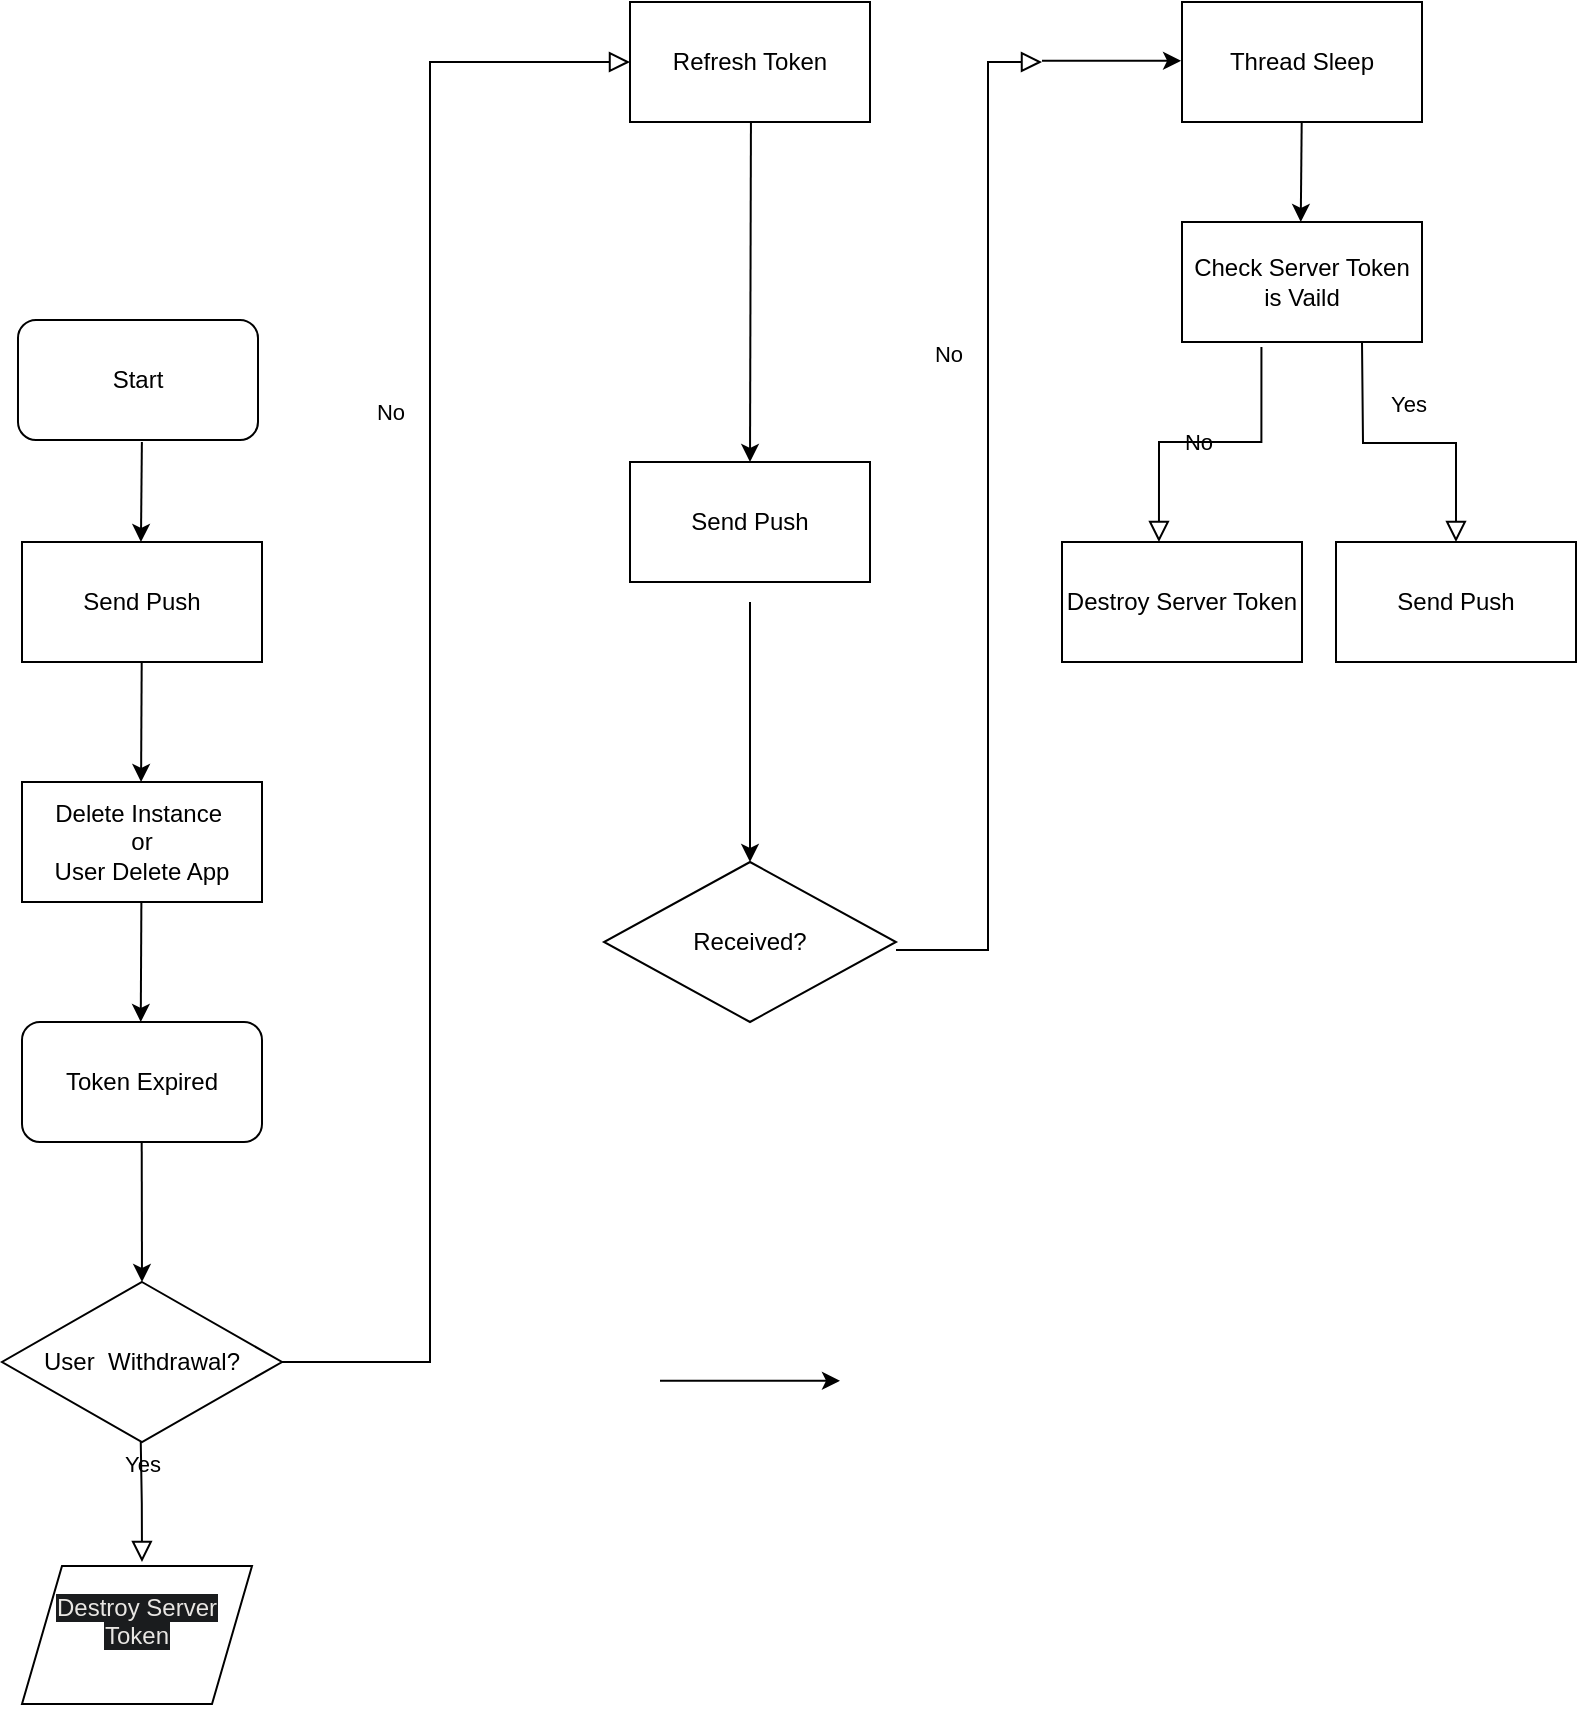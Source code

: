 <mxfile version="21.2.2" type="github">
  <diagram id="C5RBs43oDa-KdzZeNtuy" name="Page-1">
    <mxGraphModel dx="733" dy="1010" grid="0" gridSize="10" guides="1" tooltips="1" connect="1" arrows="1" fold="1" page="1" pageScale="1" pageWidth="827" pageHeight="1169" math="0" shadow="0">
      <root>
        <mxCell id="WIyWlLk6GJQsqaUBKTNV-0" />
        <mxCell id="WIyWlLk6GJQsqaUBKTNV-1" parent="WIyWlLk6GJQsqaUBKTNV-0" />
        <mxCell id="YxVvDUjzKu3Ku2uUFUvx-3" value="Start" style="rounded=1;whiteSpace=wrap;html=1;" vertex="1" parent="WIyWlLk6GJQsqaUBKTNV-1">
          <mxGeometry x="48" y="209" width="120" height="60" as="geometry" />
        </mxCell>
        <mxCell id="YxVvDUjzKu3Ku2uUFUvx-8" value="" style="endArrow=classic;html=1;rounded=0;" edge="1" parent="WIyWlLk6GJQsqaUBKTNV-1">
          <mxGeometry width="50" height="50" relative="1" as="geometry">
            <mxPoint x="109.94" y="270" as="sourcePoint" />
            <mxPoint x="109.47" y="320" as="targetPoint" />
          </mxGeometry>
        </mxCell>
        <mxCell id="YxVvDUjzKu3Ku2uUFUvx-9" value="Send Push" style="rounded=0;whiteSpace=wrap;html=1;" vertex="1" parent="WIyWlLk6GJQsqaUBKTNV-1">
          <mxGeometry x="50" y="320" width="120" height="60" as="geometry" />
        </mxCell>
        <mxCell id="YxVvDUjzKu3Ku2uUFUvx-10" value="" style="endArrow=classic;html=1;rounded=0;" edge="1" parent="WIyWlLk6GJQsqaUBKTNV-1">
          <mxGeometry width="50" height="50" relative="1" as="geometry">
            <mxPoint x="109.85" y="380" as="sourcePoint" />
            <mxPoint x="109.537" y="440" as="targetPoint" />
          </mxGeometry>
        </mxCell>
        <mxCell id="YxVvDUjzKu3Ku2uUFUvx-18" value="" style="endArrow=classic;html=1;rounded=0;" edge="1" parent="WIyWlLk6GJQsqaUBKTNV-1">
          <mxGeometry width="50" height="50" relative="1" as="geometry">
            <mxPoint x="369" y="739.38" as="sourcePoint" />
            <mxPoint x="459" y="739.38" as="targetPoint" />
          </mxGeometry>
        </mxCell>
        <mxCell id="YxVvDUjzKu3Ku2uUFUvx-19" value="Token Expired" style="rounded=1;whiteSpace=wrap;html=1;" vertex="1" parent="WIyWlLk6GJQsqaUBKTNV-1">
          <mxGeometry x="50" y="560" width="120" height="60" as="geometry" />
        </mxCell>
        <mxCell id="YxVvDUjzKu3Ku2uUFUvx-20" value="" style="endArrow=classic;html=1;rounded=0;" edge="1" parent="WIyWlLk6GJQsqaUBKTNV-1">
          <mxGeometry width="50" height="50" relative="1" as="geometry">
            <mxPoint x="109.69" y="500" as="sourcePoint" />
            <mxPoint x="109.377" y="560" as="targetPoint" />
          </mxGeometry>
        </mxCell>
        <mxCell id="YxVvDUjzKu3Ku2uUFUvx-21" value="Delete Instance&amp;nbsp;&lt;br&gt;or&lt;br&gt;User Delete App" style="rounded=0;whiteSpace=wrap;html=1;" vertex="1" parent="WIyWlLk6GJQsqaUBKTNV-1">
          <mxGeometry x="50" y="440" width="120" height="60" as="geometry" />
        </mxCell>
        <mxCell id="YxVvDUjzKu3Ku2uUFUvx-22" value="No" style="rounded=0;html=1;jettySize=auto;orthogonalLoop=1;fontSize=11;endArrow=block;endFill=0;endSize=8;strokeWidth=1;shadow=0;labelBackgroundColor=none;edgeStyle=orthogonalEdgeStyle;entryX=0;entryY=0.5;entryDx=0;entryDy=0;exitX=1;exitY=0.5;exitDx=0;exitDy=0;" edge="1" parent="WIyWlLk6GJQsqaUBKTNV-1" source="YxVvDUjzKu3Ku2uUFUvx-43" target="YxVvDUjzKu3Ku2uUFUvx-25">
          <mxGeometry x="0.333" y="20" relative="1" as="geometry">
            <mxPoint as="offset" />
            <mxPoint x="170" y="640" as="sourcePoint" />
            <mxPoint x="109" y="730" as="targetPoint" />
            <Array as="points">
              <mxPoint x="254" y="730" />
              <mxPoint x="254" y="80" />
            </Array>
          </mxGeometry>
        </mxCell>
        <mxCell id="YxVvDUjzKu3Ku2uUFUvx-24" value="" style="endArrow=classic;html=1;rounded=0;entryX=0.5;entryY=0;entryDx=0;entryDy=0;" edge="1" parent="WIyWlLk6GJQsqaUBKTNV-1" target="YxVvDUjzKu3Ku2uUFUvx-29">
          <mxGeometry width="50" height="50" relative="1" as="geometry">
            <mxPoint x="414.47" y="110" as="sourcePoint" />
            <mxPoint x="414" y="160" as="targetPoint" />
          </mxGeometry>
        </mxCell>
        <mxCell id="YxVvDUjzKu3Ku2uUFUvx-25" value="Refresh Token" style="rounded=0;whiteSpace=wrap;html=1;" vertex="1" parent="WIyWlLk6GJQsqaUBKTNV-1">
          <mxGeometry x="354" y="50" width="120" height="60" as="geometry" />
        </mxCell>
        <mxCell id="YxVvDUjzKu3Ku2uUFUvx-26" value="" style="endArrow=classic;html=1;rounded=0;entryX=0.5;entryY=0;entryDx=0;entryDy=0;" edge="1" parent="WIyWlLk6GJQsqaUBKTNV-1" target="YxVvDUjzKu3Ku2uUFUvx-30">
          <mxGeometry width="50" height="50" relative="1" as="geometry">
            <mxPoint x="414" y="350" as="sourcePoint" />
            <mxPoint x="414" y="270" as="targetPoint" />
          </mxGeometry>
        </mxCell>
        <mxCell id="YxVvDUjzKu3Ku2uUFUvx-27" value="Thread Sleep" style="rounded=0;whiteSpace=wrap;html=1;" vertex="1" parent="WIyWlLk6GJQsqaUBKTNV-1">
          <mxGeometry x="630.0" y="50" width="120" height="60" as="geometry" />
        </mxCell>
        <mxCell id="YxVvDUjzKu3Ku2uUFUvx-29" value="Send Push" style="rounded=0;whiteSpace=wrap;html=1;" vertex="1" parent="WIyWlLk6GJQsqaUBKTNV-1">
          <mxGeometry x="354" y="280" width="120" height="60" as="geometry" />
        </mxCell>
        <mxCell id="YxVvDUjzKu3Ku2uUFUvx-30" value="Received?" style="rhombus;whiteSpace=wrap;html=1;" vertex="1" parent="WIyWlLk6GJQsqaUBKTNV-1">
          <mxGeometry x="341" y="480" width="146" height="80" as="geometry" />
        </mxCell>
        <mxCell id="YxVvDUjzKu3Ku2uUFUvx-32" value="No" style="rounded=0;html=1;jettySize=auto;orthogonalLoop=1;fontSize=11;endArrow=block;endFill=0;endSize=8;strokeWidth=1;shadow=0;labelBackgroundColor=none;edgeStyle=orthogonalEdgeStyle;" edge="1" parent="WIyWlLk6GJQsqaUBKTNV-1">
          <mxGeometry x="0.333" y="20" relative="1" as="geometry">
            <mxPoint as="offset" />
            <mxPoint x="487" y="524" as="sourcePoint" />
            <mxPoint x="560" y="80" as="targetPoint" />
            <Array as="points">
              <mxPoint x="533" y="524" />
              <mxPoint x="533" y="80" />
            </Array>
          </mxGeometry>
        </mxCell>
        <mxCell id="YxVvDUjzKu3Ku2uUFUvx-33" value="" style="endArrow=classic;html=1;rounded=0;" edge="1" parent="WIyWlLk6GJQsqaUBKTNV-1">
          <mxGeometry width="50" height="50" relative="1" as="geometry">
            <mxPoint x="560" y="79.38" as="sourcePoint" />
            <mxPoint x="629.53" y="79.38" as="targetPoint" />
          </mxGeometry>
        </mxCell>
        <mxCell id="YxVvDUjzKu3Ku2uUFUvx-35" value="" style="endArrow=classic;html=1;rounded=0;" edge="1" parent="WIyWlLk6GJQsqaUBKTNV-1">
          <mxGeometry width="50" height="50" relative="1" as="geometry">
            <mxPoint x="689.85" y="110" as="sourcePoint" />
            <mxPoint x="689.38" y="160" as="targetPoint" />
          </mxGeometry>
        </mxCell>
        <mxCell id="YxVvDUjzKu3Ku2uUFUvx-36" value="Send Push" style="rounded=0;whiteSpace=wrap;html=1;" vertex="1" parent="WIyWlLk6GJQsqaUBKTNV-1">
          <mxGeometry x="707" y="320" width="120" height="60" as="geometry" />
        </mxCell>
        <mxCell id="YxVvDUjzKu3Ku2uUFUvx-37" value="Check Server Token&lt;br&gt;is Vaild" style="rounded=0;whiteSpace=wrap;html=1;" vertex="1" parent="WIyWlLk6GJQsqaUBKTNV-1">
          <mxGeometry x="630" y="160" width="120" height="60" as="geometry" />
        </mxCell>
        <mxCell id="YxVvDUjzKu3Ku2uUFUvx-38" value="Yes" style="rounded=0;html=1;jettySize=auto;orthogonalLoop=1;fontSize=11;endArrow=block;endFill=0;endSize=8;strokeWidth=1;shadow=0;labelBackgroundColor=none;edgeStyle=orthogonalEdgeStyle;entryX=0.5;entryY=0;entryDx=0;entryDy=0;" edge="1" parent="WIyWlLk6GJQsqaUBKTNV-1" target="YxVvDUjzKu3Ku2uUFUvx-36">
          <mxGeometry y="20" relative="1" as="geometry">
            <mxPoint as="offset" />
            <mxPoint x="720" y="220" as="sourcePoint" />
            <mxPoint x="689.38" y="260" as="targetPoint" />
          </mxGeometry>
        </mxCell>
        <mxCell id="YxVvDUjzKu3Ku2uUFUvx-39" value="Destroy Server Token" style="rounded=0;whiteSpace=wrap;html=1;" vertex="1" parent="WIyWlLk6GJQsqaUBKTNV-1">
          <mxGeometry x="570" y="320" width="120" height="60" as="geometry" />
        </mxCell>
        <mxCell id="YxVvDUjzKu3Ku2uUFUvx-40" value="No" style="rounded=0;html=1;jettySize=auto;orthogonalLoop=1;fontSize=11;endArrow=block;endFill=0;endSize=8;strokeWidth=1;shadow=0;labelBackgroundColor=none;edgeStyle=orthogonalEdgeStyle;entryX=0.404;entryY=0;entryDx=0;entryDy=0;entryPerimeter=0;exitX=0.331;exitY=1.042;exitDx=0;exitDy=0;exitPerimeter=0;" edge="1" parent="WIyWlLk6GJQsqaUBKTNV-1" source="YxVvDUjzKu3Ku2uUFUvx-37" target="YxVvDUjzKu3Ku2uUFUvx-39">
          <mxGeometry x="0.333" y="20" relative="1" as="geometry">
            <mxPoint as="offset" />
            <mxPoint x="700" y="220" as="sourcePoint" />
            <mxPoint x="630" y="310" as="targetPoint" />
          </mxGeometry>
        </mxCell>
        <mxCell id="YxVvDUjzKu3Ku2uUFUvx-42" value="" style="endArrow=classic;html=1;rounded=0;entryX=0.5;entryY=0;entryDx=0;entryDy=0;" edge="1" parent="WIyWlLk6GJQsqaUBKTNV-1" target="YxVvDUjzKu3Ku2uUFUvx-43">
          <mxGeometry width="50" height="50" relative="1" as="geometry">
            <mxPoint x="109.85" y="620" as="sourcePoint" />
            <mxPoint x="109.38" y="670" as="targetPoint" />
          </mxGeometry>
        </mxCell>
        <mxCell id="YxVvDUjzKu3Ku2uUFUvx-43" value="User&amp;nbsp; Withdrawal?" style="rhombus;whiteSpace=wrap;html=1;" vertex="1" parent="WIyWlLk6GJQsqaUBKTNV-1">
          <mxGeometry x="40" y="690" width="140" height="80" as="geometry" />
        </mxCell>
        <mxCell id="YxVvDUjzKu3Ku2uUFUvx-47" value="Yes" style="rounded=0;html=1;jettySize=auto;orthogonalLoop=1;fontSize=11;endArrow=block;endFill=0;endSize=8;strokeWidth=1;shadow=0;labelBackgroundColor=none;edgeStyle=orthogonalEdgeStyle;entryX=0.5;entryY=0;entryDx=0;entryDy=0;" edge="1" parent="WIyWlLk6GJQsqaUBKTNV-1">
          <mxGeometry y="20" relative="1" as="geometry">
            <mxPoint as="offset" />
            <mxPoint x="109.38" y="770" as="sourcePoint" />
            <mxPoint x="110.0" y="830" as="targetPoint" />
          </mxGeometry>
        </mxCell>
        <mxCell id="YxVvDUjzKu3Ku2uUFUvx-50" value="&#xa;&lt;span style=&quot;color: rgb(232, 230, 227); font-family: Helvetica; font-size: 12px; font-style: normal; font-variant-ligatures: normal; font-variant-caps: normal; font-weight: 400; letter-spacing: normal; orphans: 2; text-align: center; text-indent: 0px; text-transform: none; widows: 2; word-spacing: 0px; -webkit-text-stroke-width: 0px; background-color: rgb(26, 28, 30); text-decoration-thickness: initial; text-decoration-style: initial; text-decoration-color: initial; float: none; display: inline !important;&quot;&gt;Destroy Server Token&lt;/span&gt;&#xa;&#xa;" style="shape=parallelogram;perimeter=parallelogramPerimeter;whiteSpace=wrap;html=1;fixedSize=1;" vertex="1" parent="WIyWlLk6GJQsqaUBKTNV-1">
          <mxGeometry x="50" y="832" width="115" height="69" as="geometry" />
        </mxCell>
      </root>
    </mxGraphModel>
  </diagram>
</mxfile>
